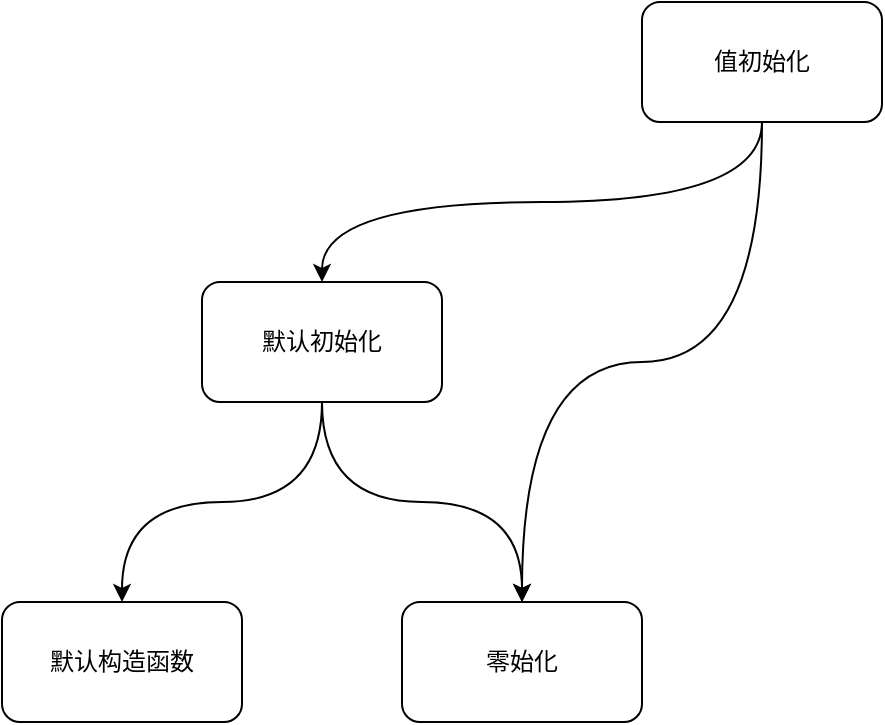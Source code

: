 <mxfile version="21.3.2" type="github">
  <diagram id="wFE0QG_FPsp0jaGvCLVb" name="Page-1">
    <mxGraphModel dx="966" dy="692" grid="1" gridSize="10" guides="1" tooltips="1" connect="1" arrows="1" fold="1" page="1" pageScale="1" pageWidth="850" pageHeight="1100" math="0" shadow="0">
      <root>
        <mxCell id="0" />
        <mxCell id="1" parent="0" />
        <mxCell id="Xrj2e5TeDreEWDdKq3HA-6" style="edgeStyle=orthogonalEdgeStyle;rounded=0;orthogonalLoop=1;jettySize=auto;html=1;exitX=0.5;exitY=1;exitDx=0;exitDy=0;entryX=0.5;entryY=0;entryDx=0;entryDy=0;curved=1;" edge="1" parent="1" source="Xrj2e5TeDreEWDdKq3HA-1" target="Xrj2e5TeDreEWDdKq3HA-3">
          <mxGeometry relative="1" as="geometry" />
        </mxCell>
        <mxCell id="Xrj2e5TeDreEWDdKq3HA-8" style="edgeStyle=orthogonalEdgeStyle;rounded=0;orthogonalLoop=1;jettySize=auto;html=1;exitX=0.5;exitY=1;exitDx=0;exitDy=0;curved=1;" edge="1" parent="1" source="Xrj2e5TeDreEWDdKq3HA-1" target="Xrj2e5TeDreEWDdKq3HA-7">
          <mxGeometry relative="1" as="geometry" />
        </mxCell>
        <mxCell id="Xrj2e5TeDreEWDdKq3HA-1" value="默认初始化" style="rounded=1;whiteSpace=wrap;html=1;" vertex="1" parent="1">
          <mxGeometry x="140" y="160" width="120" height="60" as="geometry" />
        </mxCell>
        <mxCell id="Xrj2e5TeDreEWDdKq3HA-4" style="edgeStyle=orthogonalEdgeStyle;rounded=0;orthogonalLoop=1;jettySize=auto;html=1;exitX=0.5;exitY=1;exitDx=0;exitDy=0;entryX=0.5;entryY=0;entryDx=0;entryDy=0;curved=1;" edge="1" parent="1" source="Xrj2e5TeDreEWDdKq3HA-2" target="Xrj2e5TeDreEWDdKq3HA-3">
          <mxGeometry relative="1" as="geometry" />
        </mxCell>
        <mxCell id="Xrj2e5TeDreEWDdKq3HA-5" style="edgeStyle=orthogonalEdgeStyle;rounded=0;orthogonalLoop=1;jettySize=auto;html=1;exitX=0.5;exitY=1;exitDx=0;exitDy=0;entryX=0.5;entryY=0;entryDx=0;entryDy=0;curved=1;" edge="1" parent="1" source="Xrj2e5TeDreEWDdKq3HA-2" target="Xrj2e5TeDreEWDdKq3HA-1">
          <mxGeometry relative="1" as="geometry" />
        </mxCell>
        <mxCell id="Xrj2e5TeDreEWDdKq3HA-2" value="值初始化" style="rounded=1;whiteSpace=wrap;html=1;" vertex="1" parent="1">
          <mxGeometry x="360" y="20" width="120" height="60" as="geometry" />
        </mxCell>
        <mxCell id="Xrj2e5TeDreEWDdKq3HA-3" value="零始化" style="rounded=1;whiteSpace=wrap;html=1;" vertex="1" parent="1">
          <mxGeometry x="240" y="320" width="120" height="60" as="geometry" />
        </mxCell>
        <mxCell id="Xrj2e5TeDreEWDdKq3HA-7" value="默认构造函数" style="rounded=1;whiteSpace=wrap;html=1;" vertex="1" parent="1">
          <mxGeometry x="40" y="320" width="120" height="60" as="geometry" />
        </mxCell>
      </root>
    </mxGraphModel>
  </diagram>
</mxfile>
